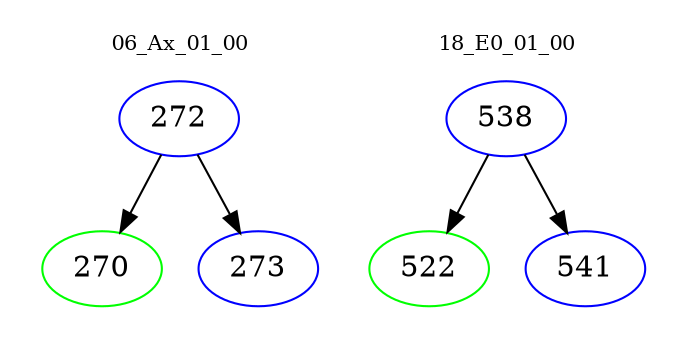 digraph{
subgraph cluster_0 {
color = white
label = "06_Ax_01_00";
fontsize=10;
T0_272 [label="272", color="blue"]
T0_272 -> T0_270 [color="black"]
T0_270 [label="270", color="green"]
T0_272 -> T0_273 [color="black"]
T0_273 [label="273", color="blue"]
}
subgraph cluster_1 {
color = white
label = "18_E0_01_00";
fontsize=10;
T1_538 [label="538", color="blue"]
T1_538 -> T1_522 [color="black"]
T1_522 [label="522", color="green"]
T1_538 -> T1_541 [color="black"]
T1_541 [label="541", color="blue"]
}
}
